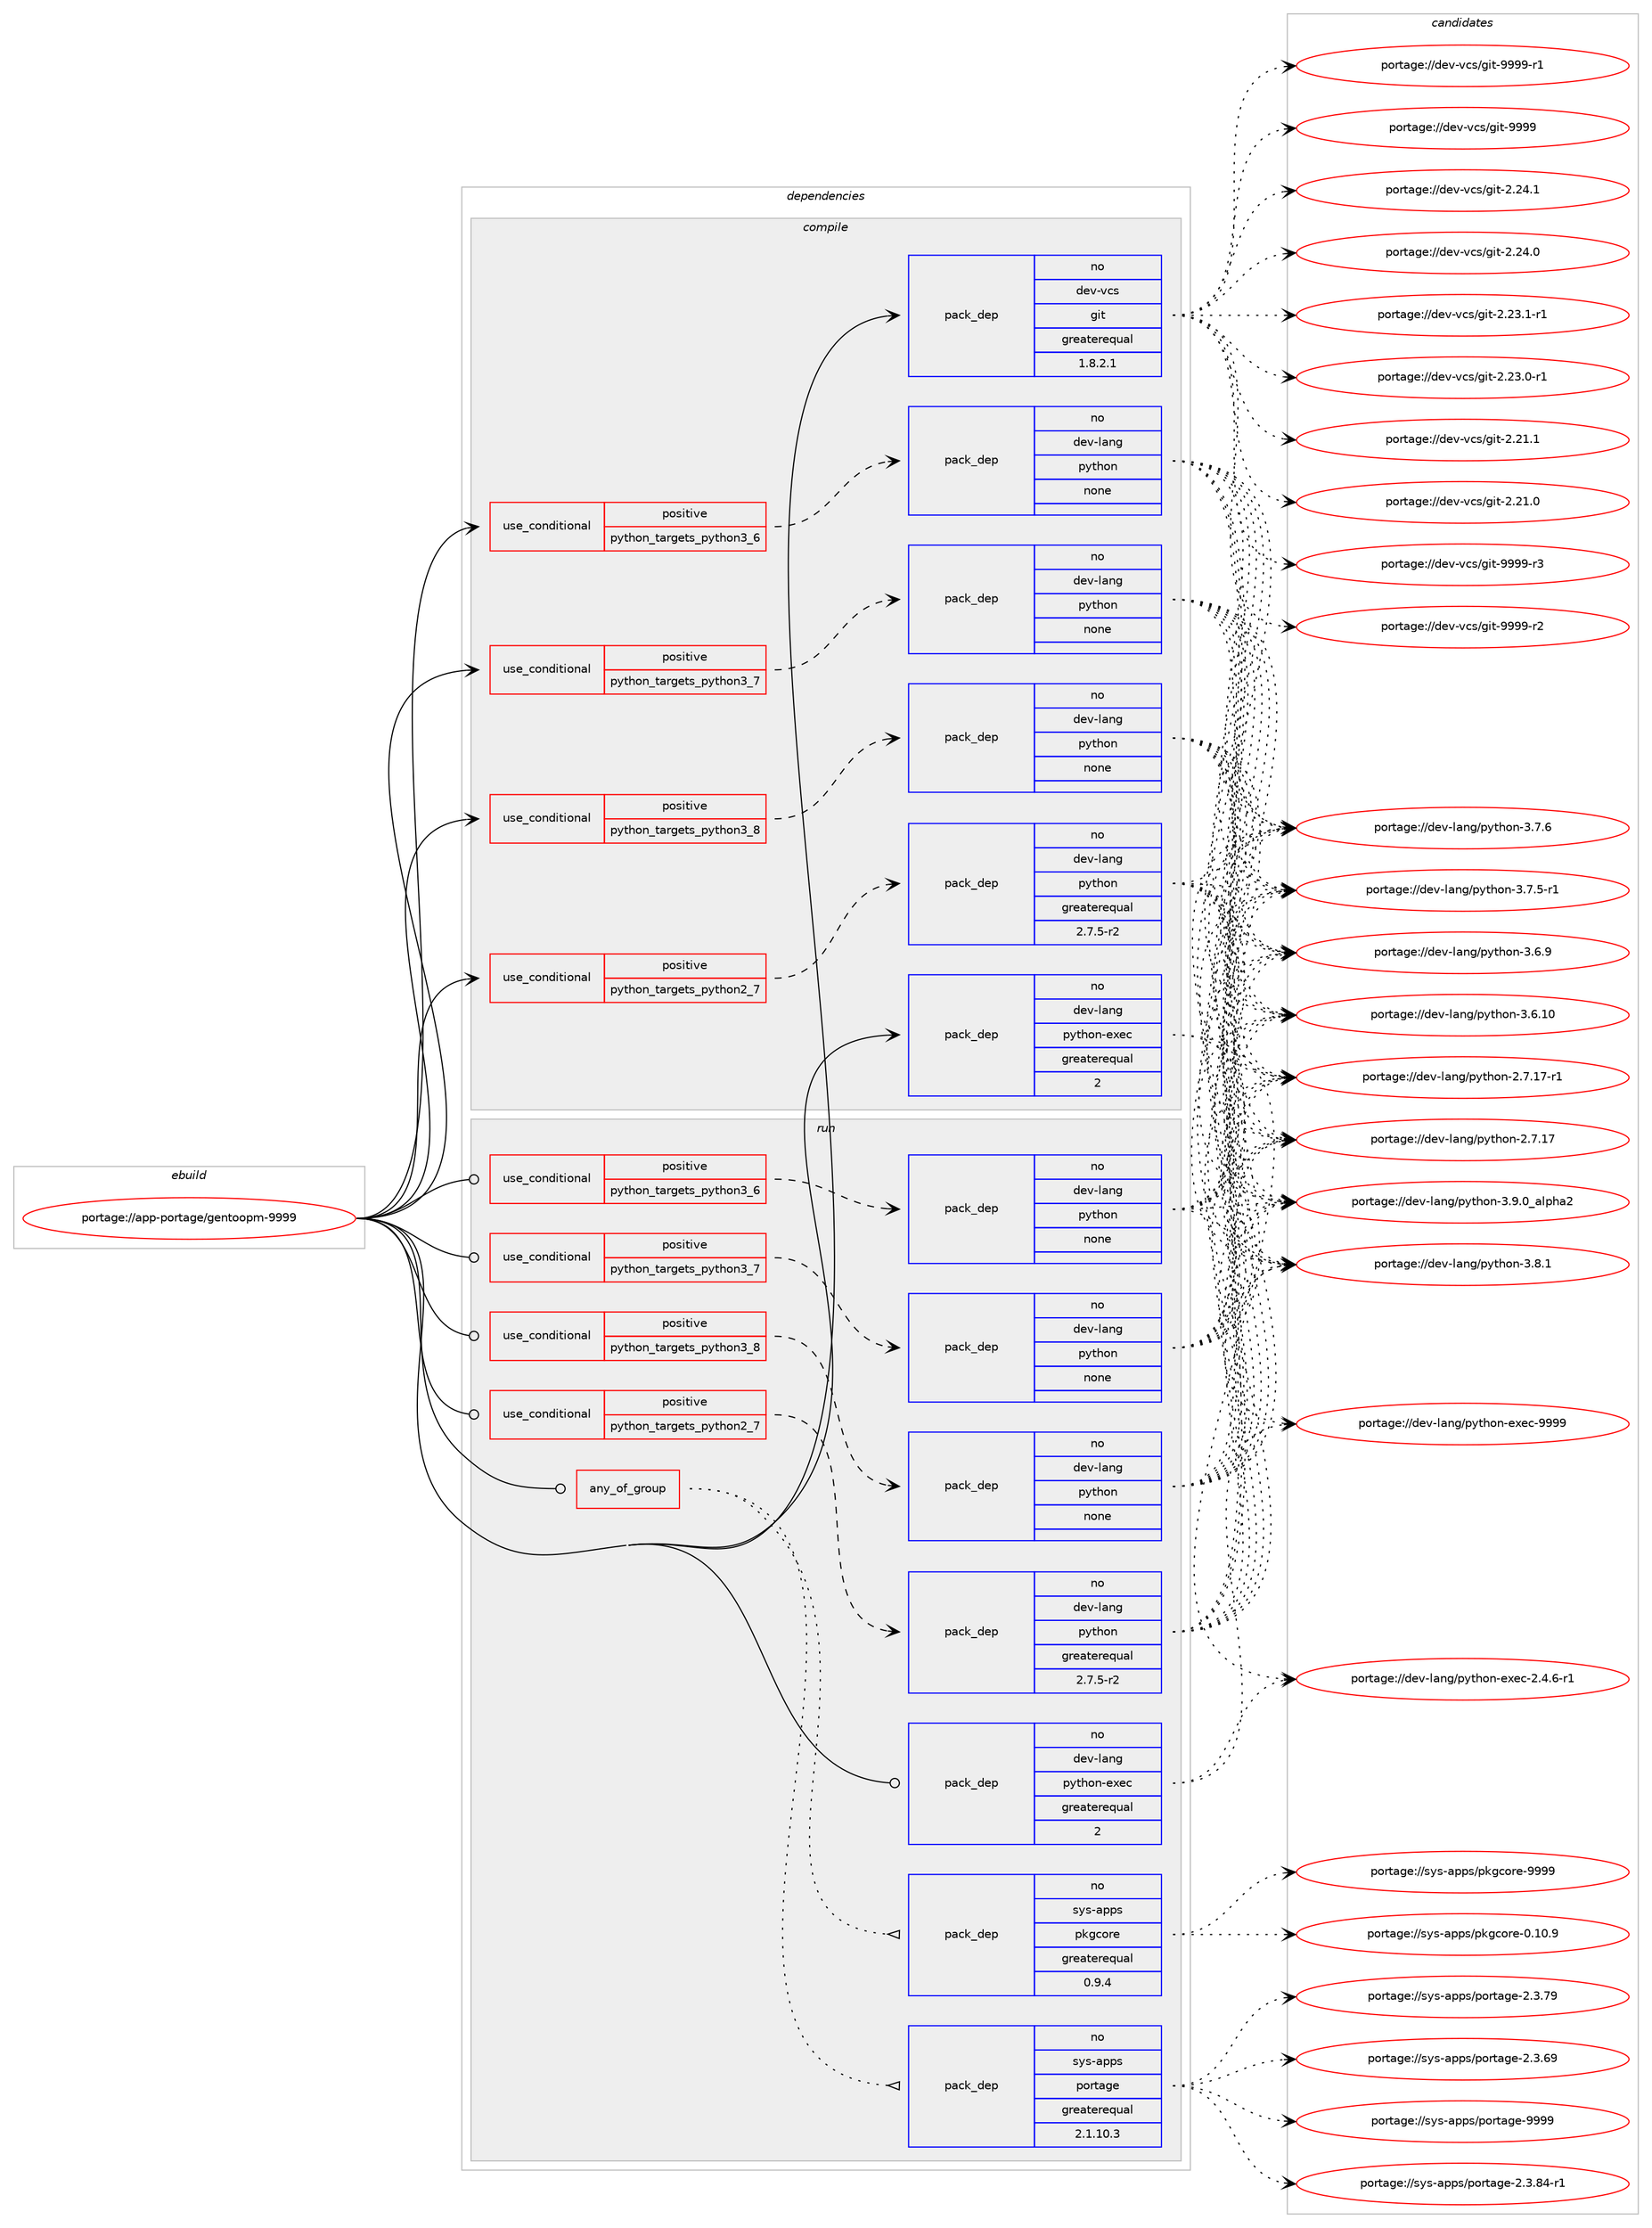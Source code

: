 digraph prolog {

# *************
# Graph options
# *************

newrank=true;
concentrate=true;
compound=true;
graph [rankdir=LR,fontname=Helvetica,fontsize=10,ranksep=1.5];#, ranksep=2.5, nodesep=0.2];
edge  [arrowhead=vee];
node  [fontname=Helvetica,fontsize=10];

# **********
# The ebuild
# **********

subgraph cluster_leftcol {
color=gray;
rank=same;
label=<<i>ebuild</i>>;
id [label="portage://app-portage/gentoopm-9999", color=red, width=4, href="../app-portage/gentoopm-9999.svg"];
}

# ****************
# The dependencies
# ****************

subgraph cluster_midcol {
color=gray;
label=<<i>dependencies</i>>;
subgraph cluster_compile {
fillcolor="#eeeeee";
style=filled;
label=<<i>compile</i>>;
subgraph cond141216 {
dependency601951 [label=<<TABLE BORDER="0" CELLBORDER="1" CELLSPACING="0" CELLPADDING="4"><TR><TD ROWSPAN="3" CELLPADDING="10">use_conditional</TD></TR><TR><TD>positive</TD></TR><TR><TD>python_targets_python2_7</TD></TR></TABLE>>, shape=none, color=red];
subgraph pack452689 {
dependency601952 [label=<<TABLE BORDER="0" CELLBORDER="1" CELLSPACING="0" CELLPADDING="4" WIDTH="220"><TR><TD ROWSPAN="6" CELLPADDING="30">pack_dep</TD></TR><TR><TD WIDTH="110">no</TD></TR><TR><TD>dev-lang</TD></TR><TR><TD>python</TD></TR><TR><TD>greaterequal</TD></TR><TR><TD>2.7.5-r2</TD></TR></TABLE>>, shape=none, color=blue];
}
dependency601951:e -> dependency601952:w [weight=20,style="dashed",arrowhead="vee"];
}
id:e -> dependency601951:w [weight=20,style="solid",arrowhead="vee"];
subgraph cond141217 {
dependency601953 [label=<<TABLE BORDER="0" CELLBORDER="1" CELLSPACING="0" CELLPADDING="4"><TR><TD ROWSPAN="3" CELLPADDING="10">use_conditional</TD></TR><TR><TD>positive</TD></TR><TR><TD>python_targets_python3_6</TD></TR></TABLE>>, shape=none, color=red];
subgraph pack452690 {
dependency601954 [label=<<TABLE BORDER="0" CELLBORDER="1" CELLSPACING="0" CELLPADDING="4" WIDTH="220"><TR><TD ROWSPAN="6" CELLPADDING="30">pack_dep</TD></TR><TR><TD WIDTH="110">no</TD></TR><TR><TD>dev-lang</TD></TR><TR><TD>python</TD></TR><TR><TD>none</TD></TR><TR><TD></TD></TR></TABLE>>, shape=none, color=blue];
}
dependency601953:e -> dependency601954:w [weight=20,style="dashed",arrowhead="vee"];
}
id:e -> dependency601953:w [weight=20,style="solid",arrowhead="vee"];
subgraph cond141218 {
dependency601955 [label=<<TABLE BORDER="0" CELLBORDER="1" CELLSPACING="0" CELLPADDING="4"><TR><TD ROWSPAN="3" CELLPADDING="10">use_conditional</TD></TR><TR><TD>positive</TD></TR><TR><TD>python_targets_python3_7</TD></TR></TABLE>>, shape=none, color=red];
subgraph pack452691 {
dependency601956 [label=<<TABLE BORDER="0" CELLBORDER="1" CELLSPACING="0" CELLPADDING="4" WIDTH="220"><TR><TD ROWSPAN="6" CELLPADDING="30">pack_dep</TD></TR><TR><TD WIDTH="110">no</TD></TR><TR><TD>dev-lang</TD></TR><TR><TD>python</TD></TR><TR><TD>none</TD></TR><TR><TD></TD></TR></TABLE>>, shape=none, color=blue];
}
dependency601955:e -> dependency601956:w [weight=20,style="dashed",arrowhead="vee"];
}
id:e -> dependency601955:w [weight=20,style="solid",arrowhead="vee"];
subgraph cond141219 {
dependency601957 [label=<<TABLE BORDER="0" CELLBORDER="1" CELLSPACING="0" CELLPADDING="4"><TR><TD ROWSPAN="3" CELLPADDING="10">use_conditional</TD></TR><TR><TD>positive</TD></TR><TR><TD>python_targets_python3_8</TD></TR></TABLE>>, shape=none, color=red];
subgraph pack452692 {
dependency601958 [label=<<TABLE BORDER="0" CELLBORDER="1" CELLSPACING="0" CELLPADDING="4" WIDTH="220"><TR><TD ROWSPAN="6" CELLPADDING="30">pack_dep</TD></TR><TR><TD WIDTH="110">no</TD></TR><TR><TD>dev-lang</TD></TR><TR><TD>python</TD></TR><TR><TD>none</TD></TR><TR><TD></TD></TR></TABLE>>, shape=none, color=blue];
}
dependency601957:e -> dependency601958:w [weight=20,style="dashed",arrowhead="vee"];
}
id:e -> dependency601957:w [weight=20,style="solid",arrowhead="vee"];
subgraph pack452693 {
dependency601959 [label=<<TABLE BORDER="0" CELLBORDER="1" CELLSPACING="0" CELLPADDING="4" WIDTH="220"><TR><TD ROWSPAN="6" CELLPADDING="30">pack_dep</TD></TR><TR><TD WIDTH="110">no</TD></TR><TR><TD>dev-lang</TD></TR><TR><TD>python-exec</TD></TR><TR><TD>greaterequal</TD></TR><TR><TD>2</TD></TR></TABLE>>, shape=none, color=blue];
}
id:e -> dependency601959:w [weight=20,style="solid",arrowhead="vee"];
subgraph pack452694 {
dependency601960 [label=<<TABLE BORDER="0" CELLBORDER="1" CELLSPACING="0" CELLPADDING="4" WIDTH="220"><TR><TD ROWSPAN="6" CELLPADDING="30">pack_dep</TD></TR><TR><TD WIDTH="110">no</TD></TR><TR><TD>dev-vcs</TD></TR><TR><TD>git</TD></TR><TR><TD>greaterequal</TD></TR><TR><TD>1.8.2.1</TD></TR></TABLE>>, shape=none, color=blue];
}
id:e -> dependency601960:w [weight=20,style="solid",arrowhead="vee"];
}
subgraph cluster_compileandrun {
fillcolor="#eeeeee";
style=filled;
label=<<i>compile and run</i>>;
}
subgraph cluster_run {
fillcolor="#eeeeee";
style=filled;
label=<<i>run</i>>;
subgraph any7770 {
dependency601961 [label=<<TABLE BORDER="0" CELLBORDER="1" CELLSPACING="0" CELLPADDING="4"><TR><TD CELLPADDING="10">any_of_group</TD></TR></TABLE>>, shape=none, color=red];subgraph pack452695 {
dependency601962 [label=<<TABLE BORDER="0" CELLBORDER="1" CELLSPACING="0" CELLPADDING="4" WIDTH="220"><TR><TD ROWSPAN="6" CELLPADDING="30">pack_dep</TD></TR><TR><TD WIDTH="110">no</TD></TR><TR><TD>sys-apps</TD></TR><TR><TD>pkgcore</TD></TR><TR><TD>greaterequal</TD></TR><TR><TD>0.9.4</TD></TR></TABLE>>, shape=none, color=blue];
}
dependency601961:e -> dependency601962:w [weight=20,style="dotted",arrowhead="oinv"];
subgraph pack452696 {
dependency601963 [label=<<TABLE BORDER="0" CELLBORDER="1" CELLSPACING="0" CELLPADDING="4" WIDTH="220"><TR><TD ROWSPAN="6" CELLPADDING="30">pack_dep</TD></TR><TR><TD WIDTH="110">no</TD></TR><TR><TD>sys-apps</TD></TR><TR><TD>portage</TD></TR><TR><TD>greaterequal</TD></TR><TR><TD>2.1.10.3</TD></TR></TABLE>>, shape=none, color=blue];
}
dependency601961:e -> dependency601963:w [weight=20,style="dotted",arrowhead="oinv"];
}
id:e -> dependency601961:w [weight=20,style="solid",arrowhead="odot"];
subgraph cond141220 {
dependency601964 [label=<<TABLE BORDER="0" CELLBORDER="1" CELLSPACING="0" CELLPADDING="4"><TR><TD ROWSPAN="3" CELLPADDING="10">use_conditional</TD></TR><TR><TD>positive</TD></TR><TR><TD>python_targets_python2_7</TD></TR></TABLE>>, shape=none, color=red];
subgraph pack452697 {
dependency601965 [label=<<TABLE BORDER="0" CELLBORDER="1" CELLSPACING="0" CELLPADDING="4" WIDTH="220"><TR><TD ROWSPAN="6" CELLPADDING="30">pack_dep</TD></TR><TR><TD WIDTH="110">no</TD></TR><TR><TD>dev-lang</TD></TR><TR><TD>python</TD></TR><TR><TD>greaterequal</TD></TR><TR><TD>2.7.5-r2</TD></TR></TABLE>>, shape=none, color=blue];
}
dependency601964:e -> dependency601965:w [weight=20,style="dashed",arrowhead="vee"];
}
id:e -> dependency601964:w [weight=20,style="solid",arrowhead="odot"];
subgraph cond141221 {
dependency601966 [label=<<TABLE BORDER="0" CELLBORDER="1" CELLSPACING="0" CELLPADDING="4"><TR><TD ROWSPAN="3" CELLPADDING="10">use_conditional</TD></TR><TR><TD>positive</TD></TR><TR><TD>python_targets_python3_6</TD></TR></TABLE>>, shape=none, color=red];
subgraph pack452698 {
dependency601967 [label=<<TABLE BORDER="0" CELLBORDER="1" CELLSPACING="0" CELLPADDING="4" WIDTH="220"><TR><TD ROWSPAN="6" CELLPADDING="30">pack_dep</TD></TR><TR><TD WIDTH="110">no</TD></TR><TR><TD>dev-lang</TD></TR><TR><TD>python</TD></TR><TR><TD>none</TD></TR><TR><TD></TD></TR></TABLE>>, shape=none, color=blue];
}
dependency601966:e -> dependency601967:w [weight=20,style="dashed",arrowhead="vee"];
}
id:e -> dependency601966:w [weight=20,style="solid",arrowhead="odot"];
subgraph cond141222 {
dependency601968 [label=<<TABLE BORDER="0" CELLBORDER="1" CELLSPACING="0" CELLPADDING="4"><TR><TD ROWSPAN="3" CELLPADDING="10">use_conditional</TD></TR><TR><TD>positive</TD></TR><TR><TD>python_targets_python3_7</TD></TR></TABLE>>, shape=none, color=red];
subgraph pack452699 {
dependency601969 [label=<<TABLE BORDER="0" CELLBORDER="1" CELLSPACING="0" CELLPADDING="4" WIDTH="220"><TR><TD ROWSPAN="6" CELLPADDING="30">pack_dep</TD></TR><TR><TD WIDTH="110">no</TD></TR><TR><TD>dev-lang</TD></TR><TR><TD>python</TD></TR><TR><TD>none</TD></TR><TR><TD></TD></TR></TABLE>>, shape=none, color=blue];
}
dependency601968:e -> dependency601969:w [weight=20,style="dashed",arrowhead="vee"];
}
id:e -> dependency601968:w [weight=20,style="solid",arrowhead="odot"];
subgraph cond141223 {
dependency601970 [label=<<TABLE BORDER="0" CELLBORDER="1" CELLSPACING="0" CELLPADDING="4"><TR><TD ROWSPAN="3" CELLPADDING="10">use_conditional</TD></TR><TR><TD>positive</TD></TR><TR><TD>python_targets_python3_8</TD></TR></TABLE>>, shape=none, color=red];
subgraph pack452700 {
dependency601971 [label=<<TABLE BORDER="0" CELLBORDER="1" CELLSPACING="0" CELLPADDING="4" WIDTH="220"><TR><TD ROWSPAN="6" CELLPADDING="30">pack_dep</TD></TR><TR><TD WIDTH="110">no</TD></TR><TR><TD>dev-lang</TD></TR><TR><TD>python</TD></TR><TR><TD>none</TD></TR><TR><TD></TD></TR></TABLE>>, shape=none, color=blue];
}
dependency601970:e -> dependency601971:w [weight=20,style="dashed",arrowhead="vee"];
}
id:e -> dependency601970:w [weight=20,style="solid",arrowhead="odot"];
subgraph pack452701 {
dependency601972 [label=<<TABLE BORDER="0" CELLBORDER="1" CELLSPACING="0" CELLPADDING="4" WIDTH="220"><TR><TD ROWSPAN="6" CELLPADDING="30">pack_dep</TD></TR><TR><TD WIDTH="110">no</TD></TR><TR><TD>dev-lang</TD></TR><TR><TD>python-exec</TD></TR><TR><TD>greaterequal</TD></TR><TR><TD>2</TD></TR></TABLE>>, shape=none, color=blue];
}
id:e -> dependency601972:w [weight=20,style="solid",arrowhead="odot"];
}
}

# **************
# The candidates
# **************

subgraph cluster_choices {
rank=same;
color=gray;
label=<<i>candidates</i>>;

subgraph choice452689 {
color=black;
nodesep=1;
choice10010111845108971101034711212111610411111045514657464895971081121049750 [label="portage://dev-lang/python-3.9.0_alpha2", color=red, width=4,href="../dev-lang/python-3.9.0_alpha2.svg"];
choice100101118451089711010347112121116104111110455146564649 [label="portage://dev-lang/python-3.8.1", color=red, width=4,href="../dev-lang/python-3.8.1.svg"];
choice100101118451089711010347112121116104111110455146554654 [label="portage://dev-lang/python-3.7.6", color=red, width=4,href="../dev-lang/python-3.7.6.svg"];
choice1001011184510897110103471121211161041111104551465546534511449 [label="portage://dev-lang/python-3.7.5-r1", color=red, width=4,href="../dev-lang/python-3.7.5-r1.svg"];
choice100101118451089711010347112121116104111110455146544657 [label="portage://dev-lang/python-3.6.9", color=red, width=4,href="../dev-lang/python-3.6.9.svg"];
choice10010111845108971101034711212111610411111045514654464948 [label="portage://dev-lang/python-3.6.10", color=red, width=4,href="../dev-lang/python-3.6.10.svg"];
choice100101118451089711010347112121116104111110455046554649554511449 [label="portage://dev-lang/python-2.7.17-r1", color=red, width=4,href="../dev-lang/python-2.7.17-r1.svg"];
choice10010111845108971101034711212111610411111045504655464955 [label="portage://dev-lang/python-2.7.17", color=red, width=4,href="../dev-lang/python-2.7.17.svg"];
dependency601952:e -> choice10010111845108971101034711212111610411111045514657464895971081121049750:w [style=dotted,weight="100"];
dependency601952:e -> choice100101118451089711010347112121116104111110455146564649:w [style=dotted,weight="100"];
dependency601952:e -> choice100101118451089711010347112121116104111110455146554654:w [style=dotted,weight="100"];
dependency601952:e -> choice1001011184510897110103471121211161041111104551465546534511449:w [style=dotted,weight="100"];
dependency601952:e -> choice100101118451089711010347112121116104111110455146544657:w [style=dotted,weight="100"];
dependency601952:e -> choice10010111845108971101034711212111610411111045514654464948:w [style=dotted,weight="100"];
dependency601952:e -> choice100101118451089711010347112121116104111110455046554649554511449:w [style=dotted,weight="100"];
dependency601952:e -> choice10010111845108971101034711212111610411111045504655464955:w [style=dotted,weight="100"];
}
subgraph choice452690 {
color=black;
nodesep=1;
choice10010111845108971101034711212111610411111045514657464895971081121049750 [label="portage://dev-lang/python-3.9.0_alpha2", color=red, width=4,href="../dev-lang/python-3.9.0_alpha2.svg"];
choice100101118451089711010347112121116104111110455146564649 [label="portage://dev-lang/python-3.8.1", color=red, width=4,href="../dev-lang/python-3.8.1.svg"];
choice100101118451089711010347112121116104111110455146554654 [label="portage://dev-lang/python-3.7.6", color=red, width=4,href="../dev-lang/python-3.7.6.svg"];
choice1001011184510897110103471121211161041111104551465546534511449 [label="portage://dev-lang/python-3.7.5-r1", color=red, width=4,href="../dev-lang/python-3.7.5-r1.svg"];
choice100101118451089711010347112121116104111110455146544657 [label="portage://dev-lang/python-3.6.9", color=red, width=4,href="../dev-lang/python-3.6.9.svg"];
choice10010111845108971101034711212111610411111045514654464948 [label="portage://dev-lang/python-3.6.10", color=red, width=4,href="../dev-lang/python-3.6.10.svg"];
choice100101118451089711010347112121116104111110455046554649554511449 [label="portage://dev-lang/python-2.7.17-r1", color=red, width=4,href="../dev-lang/python-2.7.17-r1.svg"];
choice10010111845108971101034711212111610411111045504655464955 [label="portage://dev-lang/python-2.7.17", color=red, width=4,href="../dev-lang/python-2.7.17.svg"];
dependency601954:e -> choice10010111845108971101034711212111610411111045514657464895971081121049750:w [style=dotted,weight="100"];
dependency601954:e -> choice100101118451089711010347112121116104111110455146564649:w [style=dotted,weight="100"];
dependency601954:e -> choice100101118451089711010347112121116104111110455146554654:w [style=dotted,weight="100"];
dependency601954:e -> choice1001011184510897110103471121211161041111104551465546534511449:w [style=dotted,weight="100"];
dependency601954:e -> choice100101118451089711010347112121116104111110455146544657:w [style=dotted,weight="100"];
dependency601954:e -> choice10010111845108971101034711212111610411111045514654464948:w [style=dotted,weight="100"];
dependency601954:e -> choice100101118451089711010347112121116104111110455046554649554511449:w [style=dotted,weight="100"];
dependency601954:e -> choice10010111845108971101034711212111610411111045504655464955:w [style=dotted,weight="100"];
}
subgraph choice452691 {
color=black;
nodesep=1;
choice10010111845108971101034711212111610411111045514657464895971081121049750 [label="portage://dev-lang/python-3.9.0_alpha2", color=red, width=4,href="../dev-lang/python-3.9.0_alpha2.svg"];
choice100101118451089711010347112121116104111110455146564649 [label="portage://dev-lang/python-3.8.1", color=red, width=4,href="../dev-lang/python-3.8.1.svg"];
choice100101118451089711010347112121116104111110455146554654 [label="portage://dev-lang/python-3.7.6", color=red, width=4,href="../dev-lang/python-3.7.6.svg"];
choice1001011184510897110103471121211161041111104551465546534511449 [label="portage://dev-lang/python-3.7.5-r1", color=red, width=4,href="../dev-lang/python-3.7.5-r1.svg"];
choice100101118451089711010347112121116104111110455146544657 [label="portage://dev-lang/python-3.6.9", color=red, width=4,href="../dev-lang/python-3.6.9.svg"];
choice10010111845108971101034711212111610411111045514654464948 [label="portage://dev-lang/python-3.6.10", color=red, width=4,href="../dev-lang/python-3.6.10.svg"];
choice100101118451089711010347112121116104111110455046554649554511449 [label="portage://dev-lang/python-2.7.17-r1", color=red, width=4,href="../dev-lang/python-2.7.17-r1.svg"];
choice10010111845108971101034711212111610411111045504655464955 [label="portage://dev-lang/python-2.7.17", color=red, width=4,href="../dev-lang/python-2.7.17.svg"];
dependency601956:e -> choice10010111845108971101034711212111610411111045514657464895971081121049750:w [style=dotted,weight="100"];
dependency601956:e -> choice100101118451089711010347112121116104111110455146564649:w [style=dotted,weight="100"];
dependency601956:e -> choice100101118451089711010347112121116104111110455146554654:w [style=dotted,weight="100"];
dependency601956:e -> choice1001011184510897110103471121211161041111104551465546534511449:w [style=dotted,weight="100"];
dependency601956:e -> choice100101118451089711010347112121116104111110455146544657:w [style=dotted,weight="100"];
dependency601956:e -> choice10010111845108971101034711212111610411111045514654464948:w [style=dotted,weight="100"];
dependency601956:e -> choice100101118451089711010347112121116104111110455046554649554511449:w [style=dotted,weight="100"];
dependency601956:e -> choice10010111845108971101034711212111610411111045504655464955:w [style=dotted,weight="100"];
}
subgraph choice452692 {
color=black;
nodesep=1;
choice10010111845108971101034711212111610411111045514657464895971081121049750 [label="portage://dev-lang/python-3.9.0_alpha2", color=red, width=4,href="../dev-lang/python-3.9.0_alpha2.svg"];
choice100101118451089711010347112121116104111110455146564649 [label="portage://dev-lang/python-3.8.1", color=red, width=4,href="../dev-lang/python-3.8.1.svg"];
choice100101118451089711010347112121116104111110455146554654 [label="portage://dev-lang/python-3.7.6", color=red, width=4,href="../dev-lang/python-3.7.6.svg"];
choice1001011184510897110103471121211161041111104551465546534511449 [label="portage://dev-lang/python-3.7.5-r1", color=red, width=4,href="../dev-lang/python-3.7.5-r1.svg"];
choice100101118451089711010347112121116104111110455146544657 [label="portage://dev-lang/python-3.6.9", color=red, width=4,href="../dev-lang/python-3.6.9.svg"];
choice10010111845108971101034711212111610411111045514654464948 [label="portage://dev-lang/python-3.6.10", color=red, width=4,href="../dev-lang/python-3.6.10.svg"];
choice100101118451089711010347112121116104111110455046554649554511449 [label="portage://dev-lang/python-2.7.17-r1", color=red, width=4,href="../dev-lang/python-2.7.17-r1.svg"];
choice10010111845108971101034711212111610411111045504655464955 [label="portage://dev-lang/python-2.7.17", color=red, width=4,href="../dev-lang/python-2.7.17.svg"];
dependency601958:e -> choice10010111845108971101034711212111610411111045514657464895971081121049750:w [style=dotted,weight="100"];
dependency601958:e -> choice100101118451089711010347112121116104111110455146564649:w [style=dotted,weight="100"];
dependency601958:e -> choice100101118451089711010347112121116104111110455146554654:w [style=dotted,weight="100"];
dependency601958:e -> choice1001011184510897110103471121211161041111104551465546534511449:w [style=dotted,weight="100"];
dependency601958:e -> choice100101118451089711010347112121116104111110455146544657:w [style=dotted,weight="100"];
dependency601958:e -> choice10010111845108971101034711212111610411111045514654464948:w [style=dotted,weight="100"];
dependency601958:e -> choice100101118451089711010347112121116104111110455046554649554511449:w [style=dotted,weight="100"];
dependency601958:e -> choice10010111845108971101034711212111610411111045504655464955:w [style=dotted,weight="100"];
}
subgraph choice452693 {
color=black;
nodesep=1;
choice10010111845108971101034711212111610411111045101120101994557575757 [label="portage://dev-lang/python-exec-9999", color=red, width=4,href="../dev-lang/python-exec-9999.svg"];
choice10010111845108971101034711212111610411111045101120101994550465246544511449 [label="portage://dev-lang/python-exec-2.4.6-r1", color=red, width=4,href="../dev-lang/python-exec-2.4.6-r1.svg"];
dependency601959:e -> choice10010111845108971101034711212111610411111045101120101994557575757:w [style=dotted,weight="100"];
dependency601959:e -> choice10010111845108971101034711212111610411111045101120101994550465246544511449:w [style=dotted,weight="100"];
}
subgraph choice452694 {
color=black;
nodesep=1;
choice10010111845118991154710310511645575757574511451 [label="portage://dev-vcs/git-9999-r3", color=red, width=4,href="../dev-vcs/git-9999-r3.svg"];
choice10010111845118991154710310511645575757574511450 [label="portage://dev-vcs/git-9999-r2", color=red, width=4,href="../dev-vcs/git-9999-r2.svg"];
choice10010111845118991154710310511645575757574511449 [label="portage://dev-vcs/git-9999-r1", color=red, width=4,href="../dev-vcs/git-9999-r1.svg"];
choice1001011184511899115471031051164557575757 [label="portage://dev-vcs/git-9999", color=red, width=4,href="../dev-vcs/git-9999.svg"];
choice10010111845118991154710310511645504650524649 [label="portage://dev-vcs/git-2.24.1", color=red, width=4,href="../dev-vcs/git-2.24.1.svg"];
choice10010111845118991154710310511645504650524648 [label="portage://dev-vcs/git-2.24.0", color=red, width=4,href="../dev-vcs/git-2.24.0.svg"];
choice100101118451189911547103105116455046505146494511449 [label="portage://dev-vcs/git-2.23.1-r1", color=red, width=4,href="../dev-vcs/git-2.23.1-r1.svg"];
choice100101118451189911547103105116455046505146484511449 [label="portage://dev-vcs/git-2.23.0-r1", color=red, width=4,href="../dev-vcs/git-2.23.0-r1.svg"];
choice10010111845118991154710310511645504650494649 [label="portage://dev-vcs/git-2.21.1", color=red, width=4,href="../dev-vcs/git-2.21.1.svg"];
choice10010111845118991154710310511645504650494648 [label="portage://dev-vcs/git-2.21.0", color=red, width=4,href="../dev-vcs/git-2.21.0.svg"];
dependency601960:e -> choice10010111845118991154710310511645575757574511451:w [style=dotted,weight="100"];
dependency601960:e -> choice10010111845118991154710310511645575757574511450:w [style=dotted,weight="100"];
dependency601960:e -> choice10010111845118991154710310511645575757574511449:w [style=dotted,weight="100"];
dependency601960:e -> choice1001011184511899115471031051164557575757:w [style=dotted,weight="100"];
dependency601960:e -> choice10010111845118991154710310511645504650524649:w [style=dotted,weight="100"];
dependency601960:e -> choice10010111845118991154710310511645504650524648:w [style=dotted,weight="100"];
dependency601960:e -> choice100101118451189911547103105116455046505146494511449:w [style=dotted,weight="100"];
dependency601960:e -> choice100101118451189911547103105116455046505146484511449:w [style=dotted,weight="100"];
dependency601960:e -> choice10010111845118991154710310511645504650494649:w [style=dotted,weight="100"];
dependency601960:e -> choice10010111845118991154710310511645504650494648:w [style=dotted,weight="100"];
}
subgraph choice452695 {
color=black;
nodesep=1;
choice115121115459711211211547112107103991111141014557575757 [label="portage://sys-apps/pkgcore-9999", color=red, width=4,href="../sys-apps/pkgcore-9999.svg"];
choice1151211154597112112115471121071039911111410145484649484657 [label="portage://sys-apps/pkgcore-0.10.9", color=red, width=4,href="../sys-apps/pkgcore-0.10.9.svg"];
dependency601962:e -> choice115121115459711211211547112107103991111141014557575757:w [style=dotted,weight="100"];
dependency601962:e -> choice1151211154597112112115471121071039911111410145484649484657:w [style=dotted,weight="100"];
}
subgraph choice452696 {
color=black;
nodesep=1;
choice115121115459711211211547112111114116971031014557575757 [label="portage://sys-apps/portage-9999", color=red, width=4,href="../sys-apps/portage-9999.svg"];
choice11512111545971121121154711211111411697103101455046514656524511449 [label="portage://sys-apps/portage-2.3.84-r1", color=red, width=4,href="../sys-apps/portage-2.3.84-r1.svg"];
choice1151211154597112112115471121111141169710310145504651465557 [label="portage://sys-apps/portage-2.3.79", color=red, width=4,href="../sys-apps/portage-2.3.79.svg"];
choice1151211154597112112115471121111141169710310145504651465457 [label="portage://sys-apps/portage-2.3.69", color=red, width=4,href="../sys-apps/portage-2.3.69.svg"];
dependency601963:e -> choice115121115459711211211547112111114116971031014557575757:w [style=dotted,weight="100"];
dependency601963:e -> choice11512111545971121121154711211111411697103101455046514656524511449:w [style=dotted,weight="100"];
dependency601963:e -> choice1151211154597112112115471121111141169710310145504651465557:w [style=dotted,weight="100"];
dependency601963:e -> choice1151211154597112112115471121111141169710310145504651465457:w [style=dotted,weight="100"];
}
subgraph choice452697 {
color=black;
nodesep=1;
choice10010111845108971101034711212111610411111045514657464895971081121049750 [label="portage://dev-lang/python-3.9.0_alpha2", color=red, width=4,href="../dev-lang/python-3.9.0_alpha2.svg"];
choice100101118451089711010347112121116104111110455146564649 [label="portage://dev-lang/python-3.8.1", color=red, width=4,href="../dev-lang/python-3.8.1.svg"];
choice100101118451089711010347112121116104111110455146554654 [label="portage://dev-lang/python-3.7.6", color=red, width=4,href="../dev-lang/python-3.7.6.svg"];
choice1001011184510897110103471121211161041111104551465546534511449 [label="portage://dev-lang/python-3.7.5-r1", color=red, width=4,href="../dev-lang/python-3.7.5-r1.svg"];
choice100101118451089711010347112121116104111110455146544657 [label="portage://dev-lang/python-3.6.9", color=red, width=4,href="../dev-lang/python-3.6.9.svg"];
choice10010111845108971101034711212111610411111045514654464948 [label="portage://dev-lang/python-3.6.10", color=red, width=4,href="../dev-lang/python-3.6.10.svg"];
choice100101118451089711010347112121116104111110455046554649554511449 [label="portage://dev-lang/python-2.7.17-r1", color=red, width=4,href="../dev-lang/python-2.7.17-r1.svg"];
choice10010111845108971101034711212111610411111045504655464955 [label="portage://dev-lang/python-2.7.17", color=red, width=4,href="../dev-lang/python-2.7.17.svg"];
dependency601965:e -> choice10010111845108971101034711212111610411111045514657464895971081121049750:w [style=dotted,weight="100"];
dependency601965:e -> choice100101118451089711010347112121116104111110455146564649:w [style=dotted,weight="100"];
dependency601965:e -> choice100101118451089711010347112121116104111110455146554654:w [style=dotted,weight="100"];
dependency601965:e -> choice1001011184510897110103471121211161041111104551465546534511449:w [style=dotted,weight="100"];
dependency601965:e -> choice100101118451089711010347112121116104111110455146544657:w [style=dotted,weight="100"];
dependency601965:e -> choice10010111845108971101034711212111610411111045514654464948:w [style=dotted,weight="100"];
dependency601965:e -> choice100101118451089711010347112121116104111110455046554649554511449:w [style=dotted,weight="100"];
dependency601965:e -> choice10010111845108971101034711212111610411111045504655464955:w [style=dotted,weight="100"];
}
subgraph choice452698 {
color=black;
nodesep=1;
choice10010111845108971101034711212111610411111045514657464895971081121049750 [label="portage://dev-lang/python-3.9.0_alpha2", color=red, width=4,href="../dev-lang/python-3.9.0_alpha2.svg"];
choice100101118451089711010347112121116104111110455146564649 [label="portage://dev-lang/python-3.8.1", color=red, width=4,href="../dev-lang/python-3.8.1.svg"];
choice100101118451089711010347112121116104111110455146554654 [label="portage://dev-lang/python-3.7.6", color=red, width=4,href="../dev-lang/python-3.7.6.svg"];
choice1001011184510897110103471121211161041111104551465546534511449 [label="portage://dev-lang/python-3.7.5-r1", color=red, width=4,href="../dev-lang/python-3.7.5-r1.svg"];
choice100101118451089711010347112121116104111110455146544657 [label="portage://dev-lang/python-3.6.9", color=red, width=4,href="../dev-lang/python-3.6.9.svg"];
choice10010111845108971101034711212111610411111045514654464948 [label="portage://dev-lang/python-3.6.10", color=red, width=4,href="../dev-lang/python-3.6.10.svg"];
choice100101118451089711010347112121116104111110455046554649554511449 [label="portage://dev-lang/python-2.7.17-r1", color=red, width=4,href="../dev-lang/python-2.7.17-r1.svg"];
choice10010111845108971101034711212111610411111045504655464955 [label="portage://dev-lang/python-2.7.17", color=red, width=4,href="../dev-lang/python-2.7.17.svg"];
dependency601967:e -> choice10010111845108971101034711212111610411111045514657464895971081121049750:w [style=dotted,weight="100"];
dependency601967:e -> choice100101118451089711010347112121116104111110455146564649:w [style=dotted,weight="100"];
dependency601967:e -> choice100101118451089711010347112121116104111110455146554654:w [style=dotted,weight="100"];
dependency601967:e -> choice1001011184510897110103471121211161041111104551465546534511449:w [style=dotted,weight="100"];
dependency601967:e -> choice100101118451089711010347112121116104111110455146544657:w [style=dotted,weight="100"];
dependency601967:e -> choice10010111845108971101034711212111610411111045514654464948:w [style=dotted,weight="100"];
dependency601967:e -> choice100101118451089711010347112121116104111110455046554649554511449:w [style=dotted,weight="100"];
dependency601967:e -> choice10010111845108971101034711212111610411111045504655464955:w [style=dotted,weight="100"];
}
subgraph choice452699 {
color=black;
nodesep=1;
choice10010111845108971101034711212111610411111045514657464895971081121049750 [label="portage://dev-lang/python-3.9.0_alpha2", color=red, width=4,href="../dev-lang/python-3.9.0_alpha2.svg"];
choice100101118451089711010347112121116104111110455146564649 [label="portage://dev-lang/python-3.8.1", color=red, width=4,href="../dev-lang/python-3.8.1.svg"];
choice100101118451089711010347112121116104111110455146554654 [label="portage://dev-lang/python-3.7.6", color=red, width=4,href="../dev-lang/python-3.7.6.svg"];
choice1001011184510897110103471121211161041111104551465546534511449 [label="portage://dev-lang/python-3.7.5-r1", color=red, width=4,href="../dev-lang/python-3.7.5-r1.svg"];
choice100101118451089711010347112121116104111110455146544657 [label="portage://dev-lang/python-3.6.9", color=red, width=4,href="../dev-lang/python-3.6.9.svg"];
choice10010111845108971101034711212111610411111045514654464948 [label="portage://dev-lang/python-3.6.10", color=red, width=4,href="../dev-lang/python-3.6.10.svg"];
choice100101118451089711010347112121116104111110455046554649554511449 [label="portage://dev-lang/python-2.7.17-r1", color=red, width=4,href="../dev-lang/python-2.7.17-r1.svg"];
choice10010111845108971101034711212111610411111045504655464955 [label="portage://dev-lang/python-2.7.17", color=red, width=4,href="../dev-lang/python-2.7.17.svg"];
dependency601969:e -> choice10010111845108971101034711212111610411111045514657464895971081121049750:w [style=dotted,weight="100"];
dependency601969:e -> choice100101118451089711010347112121116104111110455146564649:w [style=dotted,weight="100"];
dependency601969:e -> choice100101118451089711010347112121116104111110455146554654:w [style=dotted,weight="100"];
dependency601969:e -> choice1001011184510897110103471121211161041111104551465546534511449:w [style=dotted,weight="100"];
dependency601969:e -> choice100101118451089711010347112121116104111110455146544657:w [style=dotted,weight="100"];
dependency601969:e -> choice10010111845108971101034711212111610411111045514654464948:w [style=dotted,weight="100"];
dependency601969:e -> choice100101118451089711010347112121116104111110455046554649554511449:w [style=dotted,weight="100"];
dependency601969:e -> choice10010111845108971101034711212111610411111045504655464955:w [style=dotted,weight="100"];
}
subgraph choice452700 {
color=black;
nodesep=1;
choice10010111845108971101034711212111610411111045514657464895971081121049750 [label="portage://dev-lang/python-3.9.0_alpha2", color=red, width=4,href="../dev-lang/python-3.9.0_alpha2.svg"];
choice100101118451089711010347112121116104111110455146564649 [label="portage://dev-lang/python-3.8.1", color=red, width=4,href="../dev-lang/python-3.8.1.svg"];
choice100101118451089711010347112121116104111110455146554654 [label="portage://dev-lang/python-3.7.6", color=red, width=4,href="../dev-lang/python-3.7.6.svg"];
choice1001011184510897110103471121211161041111104551465546534511449 [label="portage://dev-lang/python-3.7.5-r1", color=red, width=4,href="../dev-lang/python-3.7.5-r1.svg"];
choice100101118451089711010347112121116104111110455146544657 [label="portage://dev-lang/python-3.6.9", color=red, width=4,href="../dev-lang/python-3.6.9.svg"];
choice10010111845108971101034711212111610411111045514654464948 [label="portage://dev-lang/python-3.6.10", color=red, width=4,href="../dev-lang/python-3.6.10.svg"];
choice100101118451089711010347112121116104111110455046554649554511449 [label="portage://dev-lang/python-2.7.17-r1", color=red, width=4,href="../dev-lang/python-2.7.17-r1.svg"];
choice10010111845108971101034711212111610411111045504655464955 [label="portage://dev-lang/python-2.7.17", color=red, width=4,href="../dev-lang/python-2.7.17.svg"];
dependency601971:e -> choice10010111845108971101034711212111610411111045514657464895971081121049750:w [style=dotted,weight="100"];
dependency601971:e -> choice100101118451089711010347112121116104111110455146564649:w [style=dotted,weight="100"];
dependency601971:e -> choice100101118451089711010347112121116104111110455146554654:w [style=dotted,weight="100"];
dependency601971:e -> choice1001011184510897110103471121211161041111104551465546534511449:w [style=dotted,weight="100"];
dependency601971:e -> choice100101118451089711010347112121116104111110455146544657:w [style=dotted,weight="100"];
dependency601971:e -> choice10010111845108971101034711212111610411111045514654464948:w [style=dotted,weight="100"];
dependency601971:e -> choice100101118451089711010347112121116104111110455046554649554511449:w [style=dotted,weight="100"];
dependency601971:e -> choice10010111845108971101034711212111610411111045504655464955:w [style=dotted,weight="100"];
}
subgraph choice452701 {
color=black;
nodesep=1;
choice10010111845108971101034711212111610411111045101120101994557575757 [label="portage://dev-lang/python-exec-9999", color=red, width=4,href="../dev-lang/python-exec-9999.svg"];
choice10010111845108971101034711212111610411111045101120101994550465246544511449 [label="portage://dev-lang/python-exec-2.4.6-r1", color=red, width=4,href="../dev-lang/python-exec-2.4.6-r1.svg"];
dependency601972:e -> choice10010111845108971101034711212111610411111045101120101994557575757:w [style=dotted,weight="100"];
dependency601972:e -> choice10010111845108971101034711212111610411111045101120101994550465246544511449:w [style=dotted,weight="100"];
}
}

}
